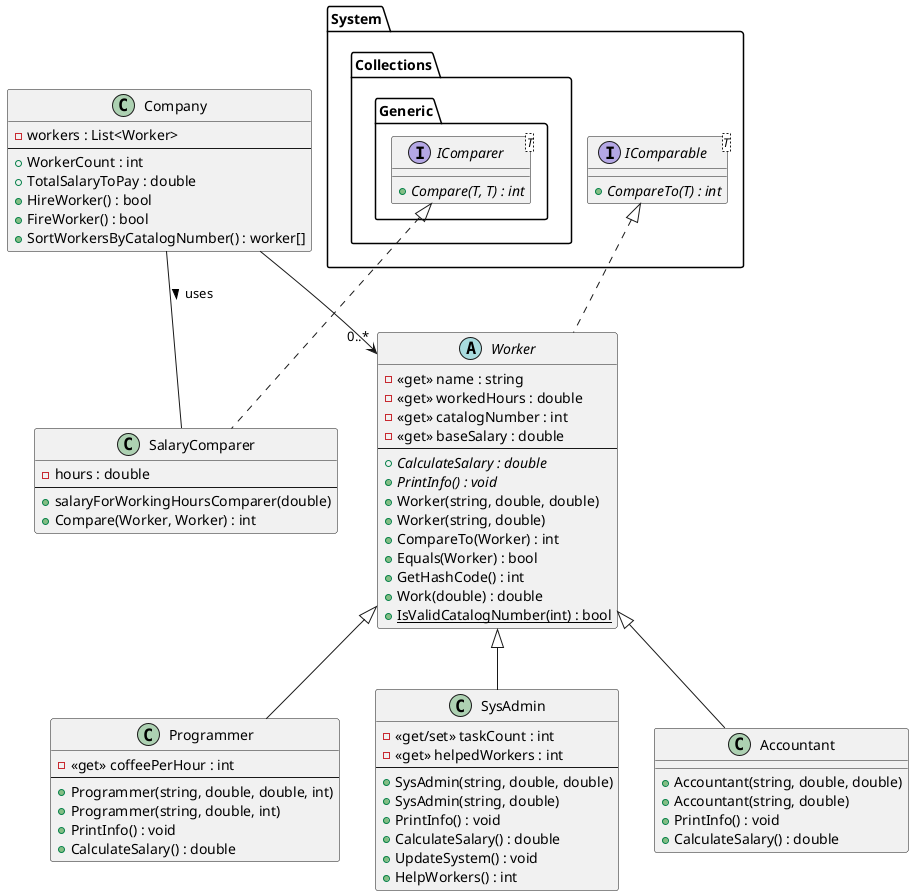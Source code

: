 @startuml
package System {
    interface IComparable<T> {
        + {abstract} CompareTo(T) : int
    }
}

package System.Collections.Generic {
    interface IComparer<T> {
        + {abstract} Compare(T, T) : int
    }
}

class Company {
    - workers : List<Worker>
    ---
    + WorkerCount : int
    + TotalSalaryToPay : double
    + HireWorker() : bool
    + FireWorker() : bool
    + SortWorkersByCatalogNumber() : worker[]
}

class SalaryComparer implements System.Collections.Generic.IComparer{
    - hours : double
    ---
    + salaryForWorkingHoursComparer(double)
    + Compare(Worker, Worker) : int
}

abstract class Worker implements System.IComparable{
    - <<get>> name : string
    - <<get>> workedHours : double
    - <<get>> catalogNumber : int
    - <<get>> baseSalary : double
    ---
    + {abstract} CalculateSalary : double
    + {abstract} PrintInfo() : void
    + Worker(string, double, double)
    + Worker(string, double)
    + CompareTo(Worker) : int
    + Equals(Worker) : bool
    + GetHashCode() : int
    + Work(double) : double
    + {static} IsValidCatalogNumber(int) : bool
}

class Programmer extends Worker {
    - <<get>> coffeePerHour : int
    ---
    + Programmer(string, double, double, int)
    + Programmer(string, double, int)
    + PrintInfo() : void
    + CalculateSalary() : double
}

class SysAdmin extends Worker{
    - <<get/set>> taskCount : int
    - <<get>> helpedWorkers : int
    ---
    + SysAdmin(string, double, double)
    + SysAdmin(string, double)
    + PrintInfo() : void
    + CalculateSalary() : double
    + UpdateSystem() : void
    + HelpWorkers() : int
}

class Accountant extends Worker {
    + Accountant(string, double, double)
    + Accountant(string, double)
    + PrintInfo() : void
    + CalculateSalary() : double
}

Company --> "0..*" Worker
Company -- SalaryComparer : uses >
@enduml